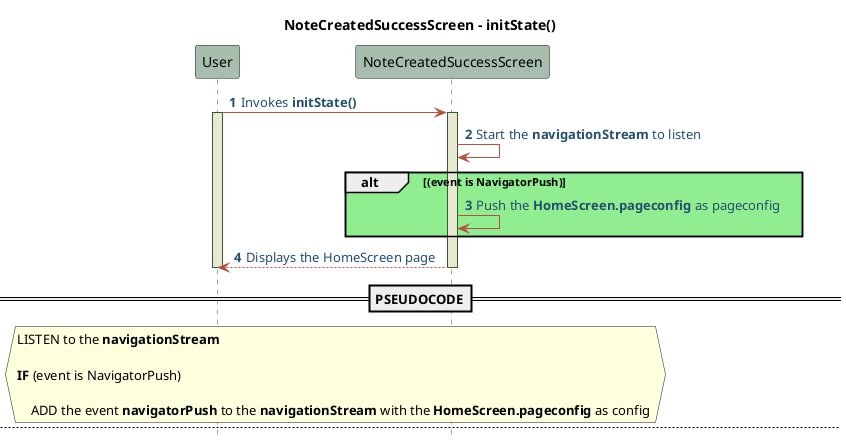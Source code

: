 @startuml NoteCreatedSuccessScreen - Sequence - Pseudo 
!define POSITIVERESPONSE 90EE90

!define NEGATIVEERESPONSE EFBBBB

!define NUETRALRESPONSE F2DC79

skinparam sequence{
    ParticipantBackgroundColor #A7BEAE

    LifeLineBackgroundColor #E7E8D1

    LifeLineBorderColor #2C5F2D

    ActorBackgroundColor #FC766AFF

    ActorBorderColor #FC766AFF

    ArrowColor #B85042

    ArrowFontColor #234E70

}

title NoteCreatedSuccessScreen - initState() 
autonumber 1
hide footbox 
User -> NoteCreatedSuccessScreen : Invokes **initState()** 
activate User 
activate NoteCreatedSuccessScreen 
NoteCreatedSuccessScreen -> NoteCreatedSuccessScreen : Start the **navigationStream** to listen
    alt #POSITIVERESPONSE (event is NavigatorPush)
        NoteCreatedSuccessScreen -> NoteCreatedSuccessScreen : Push the **HomeScreen.pageconfig** as pageconfig
    end
    NoteCreatedSuccessScreen --> User : Displays the HomeScreen page 
deactivate User 
deactivate NoteCreatedSuccessScreen

==PSEUDOCODE== 
hnote across 
    LISTEN to the **navigationStream**

    **IF** (event is NavigatorPush)

        ADD the event **navigatorPush** to the **navigationStream** with the **HomeScreen.pageconfig** as config 
end hnote 

newpage NoteCreatedSuccessScreen - dispose() 
autonumber 1
hide footbox 
User -> NoteCreatedSuccessScreen : Invokes **dispose()** 
activate User 
activate NoteCreatedSuccessScreen 
NoteCreatedSuccessScreen -> NoteCreatedSuccessScreen : Dispose the instance of **NoteCreatedSuccessScreenVM**
NoteCreatedSuccessScreen --> User : Returns 
deactivate User 
deactivate NoteCreatedSuccessScreen 

==PSEUDOCODE== 
hnote across 
    DISPOSE the instance of **NoteCreatedSuccessScreenVM**
end hnote 